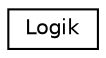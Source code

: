 digraph "Graphical Class Hierarchy"
{
 // LATEX_PDF_SIZE
  edge [fontname="Helvetica",fontsize="10",labelfontname="Helvetica",labelfontsize="10"];
  node [fontname="Helvetica",fontsize="10",shape=record];
  rankdir="LR";
  Node0 [label="Logik",height=0.2,width=0.4,color="black", fillcolor="white", style="filled",URL="$classLogik.html",tooltip=" "];
}
